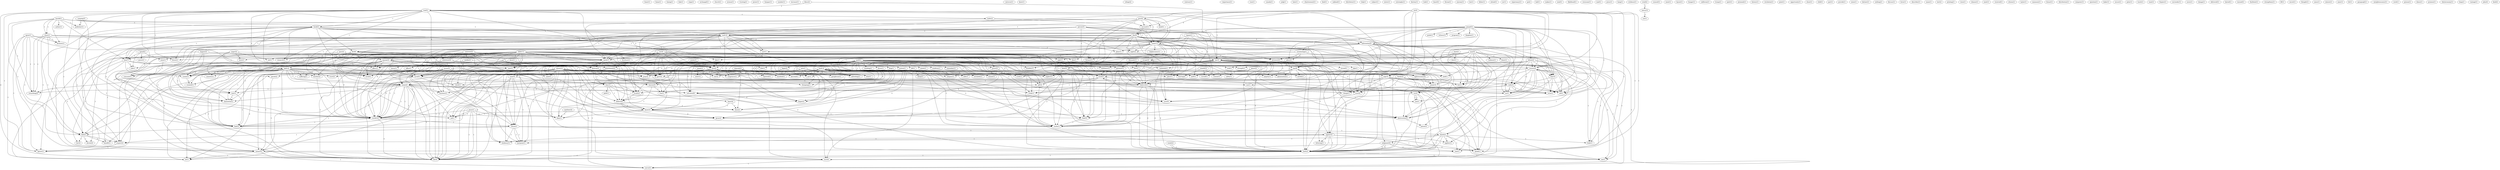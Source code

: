 digraph G {
  boast [ label="boast(1)" ];
  home [ label="home(1)" ];
  timing [ label="timing(1)" ];
  luke [ label="luke(1)" ];
  reign [ label="reign(1)" ];
  archangel [ label="archangel(1)" ];
  church [ label="church(1)" ];
  avenue [ label="avenue(1)" ];
  trusting [ label="trusting(1)" ];
  power [ label="power(1)" ];
  bumper [ label="bumper(1)" ];
  number [ label="number(1)" ];
  increase [ label="increase(1)" ];
  agree [ label="agree(1)" ];
  declares [ label="declares(1)" ];
  information [ label="information(5)" ];
  feel [ label="feel(2)" ];
  ignore [ label="ignore(1)" ];
  saved [ label="saved(1)" ];
  means [ label="means(5)" ];
  everything [ label="everything(2)" ];
  lot [ label="lot(1)" ];
  universe [ label="universe(1)" ];
  someone [ label="someone(2)" ];
  substitute [ label="substitute(4)" ];
  punishment [ label="punishment(2)" ];
  bear [ label="bear(3)" ];
  earth [ label="earth(7)" ];
  wrath [ label="wrath(2)" ];
  believe [ label="believe(4)" ];
  came [ label="came(1)" ];
  damnation [ label="damnation(1)" ];
  person [ label="person(3)" ];
  end [ label="end(10)" ];
  place [ label="place(1)" ];
  come [ label="come(11)" ];
  way [ label="way(9)" ];
  sight [ label="sight(1)" ];
  teaches [ label="teaches(2)" ];
  sinner [ label="sinner(3)" ];
  world [ label="world(10)" ];
  knew [ label="knew(1)" ];
  refuge [ label="refuge(2)" ];
  contrary [ label="contrary(1)" ];
  importance [ label="importance(1)" ];
  rose [ label="rose(1)" ];
  canada [ label="canada(1)" ];
  judg [ label="judg(1)" ];
  anger [ label="anger(2)" ];
  perish [ label="perish(2)" ];
  burn [ label="burn(1)" ];
  set [ label="set(1)" ];
  hell [ label="hell(14)" ];
  consume [ label="consume(1)" ];
  hate [ label="hate(1)" ];
  chastisement [ label="chastisement(1)" ];
  bless [ label="bless(2)" ];
  read [ label="read(1)" ];
  one [ label="one(3)" ];
  gospel [ label="gospel(3)" ];
  guide [ label="guide(1)" ];
  everlasting [ label="everlasting(1)" ];
  glory [ label="glory(2)" ];
  witness [ label="witness(1)" ];
  program [ label="program(1)" ];
  obtain [ label="obtain(2)" ];
  presence [ label="presence(2)" ];
  receive [ label="receive(2)" ];
  hear [ label="hear(3)" ];
  copy [ label="copy(3)" ];
  radio [ label="radio(3)" ];
  ica [ label="ica(1)" ];
  destruction [ label="destruction(3)" ];
  write [ label="write(1)" ];
  kingdom [ label="kingdom(1)" ];
  list [ label="list(1)" ];
  call [ label="call(1)" ];
  see [ label="see(1)" ];
  life [ label="life(9)" ];
  died [ label="died(1)" ];
  spend [ label="spend(2)" ];
  grave [ label="grave(1)" ];
  time [ label="time(7)" ];
  side [ label="side(1)" ];
  mine [ label="mine(1)" ];
  oakland [ label="oakland(1)" ];
  distributor [ label="distributor(1)" ];
  rock [ label="rock(1)" ];
  strength [ label="strength(1)" ];
  help [ label="help(1)" ];
  subject [ label="subject(1)" ];
  harold [ label="harold(1)" ];
  share [ label="share(1)" ];
  book [ label="book(4)" ];
  share [ label="share(1)" ];
  author [ label="author(1)" ];
  tract [ label="tract(4)" ];
  publisher [ label="publisher(1)" ];
  exists [ label="exists(1)" ];
  outweighs [ label="outweighs(1)" ];
  destiny [ label="destiny(1)" ];
  love [ label="love(3)" ];
  despise [ label="despise(1)" ];
  believeth [ label="believeth(2)" ];
  foregoing [ label="foregoing(1)" ];
  charge [ label="charge(1)" ];
  gave [ label="gave(2)" ];
  loved [ label="loved(1)" ];
  believeth [ label="believeth(1)" ];
  hold [ label="hold(1)" ];
  look [ label="look(1)" ];
  heard [ label="heard(1)" ];
  throne [ label="throne(1)" ];
  journey [ label="journey(1)" ];
  holds [ label="holds(2)" ];
  future [ label="future(1)" ];
  research [ label="research(1)" ];
  offers [ label="offers(1)" ];
  respect [ label="respect(2)" ];
  sees [ label="sees(1)" ];
  love [ label="love(2)" ];
  find [ label="find(3)" ];
  law [ label="law(1)" ];
  father [ label="father(1)" ];
  attend [ label="attend(1)" ];
  mr [ label="mr(1)" ];
  account [ label="account(1)" ];
  expectancy [ label="expectancy(1)" ];
  go [ label="go(2)" ];
  laid [ label="laid(1)" ];
  makes [ label="makes(1)" ];
  sin [ label="sin(4)" ];
  give [ label="give(4)" ];
  day [ label="day(6)" ];
  death [ label="death(2)" ];
  word [ label="word(3)" ];
  body [ label="body(1)" ];
  judgment [ label="judgment(4)" ];
  righteousness [ label="righteousness(4)" ];
  appear [ label="appear(2)" ];
  speak [ label="speak(1)" ];
  seat [ label="seat(1)" ];
  hath [ label="hath(2)" ];
  hath [ label="hath(2)" ];
  send [ label="send(1)" ];
  likelihood [ label="likelihood(1)" ];
  everyone [ label="everyone(1)" ];
  mail [ label="mail(1)" ];
  mielke [ label="mielke(2)" ];
  office [ label="office(1)" ];
  dave [ label="dave(1)" ];
  press [ label="press(1)" ];
  hang [ label="hang(1)" ];
  return [ label="return(1)" ];
  applies [ label="applies(1)" ];
  tendency [ label="tendency(1)" ];
  postpone [ label="postpone(1)" ];
  psalm [ label="psalm(3)" ];
  evidence [ label="evidence(1)" ];
  cried [ label="cried(2)" ];
  mercy [ label="mercy(3)" ];
  counsel [ label="counsel(1)" ];
  ment [ label="ment(1)" ];
  heed [ label="heed(1)" ];
  faith [ label="faith(5)" ];
  heart [ label="heart(4)" ];
  idea [ label="idea(1)" ];
  layout [ label="layout(1)" ];
  hunger [ label="hunger(1)" ];
  california [ label="california(1)" ];
  trump [ label="trump(1)" ];
  spirit [ label="spirit(1)" ];
  jeremiah [ label="jeremiah(1)" ];
  repent [ label="repent(1)" ];
  escape [ label="escape(4)" ];
  refreshing [ label="refreshing(1)" ];
  son [ label="son(4)" ];
  sent [ label="sent(1)" ];
  heat [ label="heat(2)" ];
  dust [ label="dust(1)" ];
  works [ label="works(1)" ];
  poison [ label="poison(1)" ];
  history [ label="history(1)" ];
  worry [ label="worry(1)" ];
  revelation [ label="revelation(1)" ];
  point [ label="point(1)" ];
  fire [ label="fire(6)" ];
  title [ label="title(1)" ];
  cast [ label="cast(1)" ];
  lake [ label="lake(1)" ];
  check [ label="check(1)" ];
  opportunity [ label="opportunity(1)" ];
  guilt [ label="guilt(1)" ];
  save [ label="save(5)" ];
  fact [ label="fact(1)" ];
  neglect [ label="neglect(1)" ];
  salvation [ label="salvation(8)" ];
  began [ label="began(2)" ];
  shout [ label="shout(1)" ];
  child [ label="child(1)" ];
  part [ label="part(1)" ];
  provide [ label="provide(1)" ];
  night [ label="night(2)" ];
  plans [ label="plans(1)" ];
  tells [ label="tells(1)" ];
  thief [ label="thief(3)" ];
  furnace [ label="furnace(1)" ];
  gives [ label="gives(2)" ];
  return [ label="return(1)" ];
  know [ label="know(3)" ];
  vengeance [ label="vengeance(1)" ];
  create [ label="create(1)" ];
  obey [ label="obey(1)" ];
  noise [ label="noise(1)" ];
  declare [ label="declare(1)" ];
  nothing [ label="nothing(1)" ];
  cometh [ label="cometh(3)" ];
  travail [ label="travail(1)" ];
  woman [ label="woman(1)" ];
  hearing [ label="hearing(2)" ];
  discuss [ label="discuss(1)" ];
  loves [ label="loves(1)" ];
  describes [ label="describes(1)" ];
  man [ label="man(5)" ];
  violence [ label="violence(1)" ];
  beast [ label="beast(1)" ];
  cry [ label="cry(1)" ];
  sackcloth [ label="sackcloth(1)" ];
  cry [ label="cry(2)" ];
  yea [ label="yea(1)" ];
  turn [ label="turn(4)" ];
  serve [ label="serve(3)" ];
  pass [ label="pass(2)" ];
  anyone [ label="anyone(3)" ];
  melt [ label="melt(1)" ];
  benefit [ label="benefit(1)" ];
  happen [ label="happen(2)" ];
  destroy [ label="destroy(2)" ];
  name [ label="name(1)" ];
  helplessness [ label="helplessness(1)" ];
  humility [ label="humility(1)" ];
  sinfulness [ label="sinfulness(1)" ];
  ure [ label="ure(1)" ];
  text [ label="text(2)" ];
  printing [ label="printing(1)" ];
  voice [ label="voice(1)" ];
  cleanse [ label="cleanse(1)" ];
  meet [ label="meet(1)" ];
  received [ label="received(1)" ];
  second [ label="second(1)" ];
  take [ label="take(1)" ];
  iniquity [ label="iniquity(1)" ];
  ottawa [ label="ottawa(1)" ];
  taylor [ label="taylor(1)" ];
  mammon [ label="mammon(1)" ];
  gift [ label="gift(2)" ];
  breast [ label="breast(1)" ];
  loveth [ label="loveth(1)" ];
  abomination [ label="abomination(1)" ];
  truth [ label="truth(1)" ];
  peace [ label="peace(2)" ];
  safety [ label="safety(1)" ];
  distribution [ label="distribution(1)" ];
  computer [ label="computer(1)" ];
  question [ label="question(1)" ];
  baker [ label="baker(1)" ];
  secure [ label="secure(1)" ];
  bible [ label="bible(11)" ];
  brochure [ label="brochure(1)" ];
  use [ label="use(1)" ];
  mean [ label="mean(1)" ];
  grace [ label="grace(2)" ];
  consists [ label="consists(1)" ];
  study [ label="study(1)" ];
  suffering [ label="suffering(1)" ];
  mean [ label="mean(2)" ];
  business [ label="business(1)" ];
  peter [ label="peter(1)" ];
  davem [ label="davem(2)" ];
  bnr [ label="bnr(2)" ];
  acts [ label="acts(1)" ];
  thou [ label="thou(2)" ];
  shun [ label="shun(1)" ];
  paraphrase [ label="paraphrase(1)" ];
  touch [ label="touch(1)" ];
  want [ label="want(1)" ];
  forgive [ label="forgive(1)" ];
  created [ label="created(1)" ];
  trust [ label="trust(2)" ];
  ual [ label="ual(1)" ];
  surrender [ label="surrender(1)" ];
  saves [ label="saves(1)" ];
  change [ label="change(1)" ];
  delivered [ label="delivered(1)" ];
  savior [ label="savior(5)" ];
  pray [ label="pray(2)" ];
  city [ label="city(2)" ];
  demands [ label="demands(1)" ];
  payment [ label="payment(1)" ];
  hatred [ label="hatred(1)" ];
  warned [ label="warned(1)" ];
  facilitate [ label="facilitate(1)" ];
  strengthens [ label="strengthens(1)" ];
  lift [ label="lift(1)" ];
  secret [ label="secret(1)" ];
  thought [ label="thought(1)" ];
  lord [ label="lord(13)" ];
  revealeth [ label="revealeth(1)" ];
  remain [ label="remain(1)" ];
  sheep [ label="sheep(1)" ];
  descend [ label="descend(1)" ];
  air [ label="air(1)" ];
  heaven [ label="heaven(5)" ];
  rise [ label="rise(1)" ];
  god [ label="god(61)" ];
  standing [ label="standing(1)" ];
  none [ label="none(5)" ];
  begin [ label="begin(2)" ];
  throw [ label="throw(1)" ];
  king [ label="king(1)" ];
  justice [ label="justice(1)" ];
  tell [ label="tell(1)" ];
  smote [ label="smote(1)" ];
  condition [ label="condition(1)" ];
  remember [ label="remember(1)" ];
  repented [ label="repented(1)" ];
  humbled [ label="humbled(1)" ];
  lettering [ label="lettering(1)" ];
  family [ label="family(2)" ];
  christ [ label="christ(21)" ];
  amos [ label="amos(1)" ];
  ontario [ label="ontario(1)" ];
  jonah [ label="jonah(3)" ];
  enter [ label="enter(1)" ];
  amer [ label="amer(1)" ];
  bit [ label="bit(1)" ];
  nineveh [ label="nineveh(3)" ];
  paragraph [ label="paragraph(1)" ];
  unrighteousness [ label="unrighteousness(1)" ];
  work [ label="work(1)" ];
  grenon [ label="grenon(1)" ];
  isaiah [ label="isaiah(2)" ];
  doesn [ label="doesn(1)" ];
  promise [ label="promise(1)" ];
  deuteronomy [ label="deuteronomy(1)" ];
  jesus [ label="jesus(10)" ];
  heap [ label="heap(1)" ];
  camping [ label="camping(3)" ];
  jesus [ label="jesus(1)" ];
  vantage [ label="vantage(1)" ];
  matthew [ label="matthew(4)" ];
  john [ label="john(4)" ];
  kind [ label="kind(2)" ];
  agree -> declares [ label="1" ];
  agree -> information [ label="1" ];
  agree -> feel [ label="1" ];
  agree -> ignore [ label="1" ];
  agree -> saved [ label="1" ];
  agree -> means [ label="1" ];
  agree -> everything [ label="1" ];
  agree -> lot [ label="1" ];
  someone -> substitute [ label="1" ];
  someone -> punishment [ label="1" ];
  someone -> bear [ label="1" ];
  someone -> earth [ label="1" ];
  someone -> wrath [ label="1" ];
  someone -> believe [ label="1" ];
  someone -> came [ label="1" ];
  someone -> damnation [ label="1" ];
  person -> punishment [ label="1" ];
  person -> end [ label="1" ];
  person -> place [ label="1" ];
  person -> come [ label="1" ];
  person -> way [ label="1" ];
  person -> sight [ label="1" ];
  person -> teaches [ label="1" ];
  person -> sinner [ label="1" ];
  person -> world [ label="1" ];
  anger -> perish [ label="1" ];
  anger -> burn [ label="1" ];
  anger -> set [ label="1" ];
  anger -> earth [ label="1" ];
  anger -> hell [ label="1" ];
  anger -> consume [ label="1" ];
  bless -> read [ label="1" ];
  bless -> one [ label="1" ];
  gospel -> guide [ label="1" ];
  gospel -> everlasting [ label="1" ];
  gospel -> glory [ label="1" ];
  gospel -> witness [ label="1" ];
  gospel -> program [ label="1" ];
  gospel -> end [ label="1" ];
  gospel -> obtain [ label="1" ];
  gospel -> come [ label="1" ];
  gospel -> presence [ label="1" ];
  gospel -> information [ label="1" ];
  gospel -> receive [ label="1" ];
  gospel -> hear [ label="1" ];
  gospel -> copy [ label="1" ];
  gospel -> radio [ label="1" ];
  gospel -> ica [ label="1" ];
  gospel -> destruction [ label="1" ];
  gospel -> write [ label="1" ];
  gospel -> kingdom [ label="1" ];
  gospel -> world [ label="1" ];
  gospel -> list [ label="1" ];
  gospel -> call [ label="1" ];
  everlasting -> glory [ label="1" ];
  everlasting -> presence [ label="1" ];
  everlasting -> wrath [ label="1" ];
  everlasting -> destruction [ label="1" ];
  everlasting -> see [ label="1" ];
  everlasting -> life [ label="2" ];
  spend -> grave [ label="1" ];
  spend -> time [ label="1" ];
  spend -> side [ label="1" ];
  spend -> mine [ label="1" ];
  glory -> rock [ label="1" ];
  glory -> strength [ label="1" ];
  harold -> share [ label="1" ];
  harold -> declares [ label="1" ];
  harold -> book [ label="1" ];
  harold -> end [ label="1" ];
  harold -> share [ label="1" ];
  harold -> time [ label="1" ];
  harold -> feel [ label="1" ];
  harold -> author [ label="1" ];
  harold -> everything [ label="1" ];
  harold -> tract [ label="1" ];
  harold -> publisher [ label="1" ];
  love -> perish [ label="1" ];
  love -> despise [ label="1" ];
  love -> believeth [ label="1" ];
  love -> copy [ label="1" ];
  love -> foregoing [ label="1" ];
  love -> charge [ label="1" ];
  love -> gave [ label="1" ];
  love -> loved [ label="1" ];
  love -> tract [ label="1" ];
  love -> believeth [ label="1" ];
  love -> hold [ label="1" ];
  love -> world [ label="1" ];
  love -> life [ label="1" ];
  perish -> life [ label="1" ];
  read -> holds [ label="1" ];
  read -> book [ label="1" ];
  read -> come [ label="1" ];
  read -> believeth [ label="2" ];
  read -> future [ label="1" ];
  read -> research [ label="1" ];
  read -> offers [ label="2" ];
  read -> respect [ label="1" ];
  read -> ignore [ label="1" ];
  read -> gave [ label="2" ];
  read -> loved [ label="2" ];
  read -> sees [ label="2" ];
  read -> believeth [ label="2" ];
  read -> love [ label="2" ];
  read -> world [ label="2" ];
  read -> find [ label="1" ];
  read -> life [ label="2" ];
  share -> declares [ label="1" ];
  share -> information [ label="1" ];
  share -> feel [ label="1" ];
  share -> everything [ label="1" ];
  share -> tract [ label="1" ];
  holds -> account [ label="1" ];
  holds -> come [ label="1" ];
  holds -> ignore [ label="1" ];
  sin -> give [ label="1" ];
  sin -> account [ label="1" ];
  sin -> day [ label="3" ];
  sin -> death [ label="1" ];
  sin -> one [ label="1" ];
  sin -> receive [ label="1" ];
  sin -> word [ label="1" ];
  sin -> body [ label="1" ];
  sin -> judgment [ label="1" ];
  sin -> righteousness [ label="2" ];
  sin -> appear [ label="1" ];
  sin -> speak [ label="1" ];
  sin -> seat [ label="1" ];
  sin -> hath [ label="3" ];
  sin -> hath [ label="3" ];
  mielke -> love [ label="1" ];
  mielke -> office [ label="1" ];
  dave -> love [ label="1" ];
  dave -> office [ label="1" ];
  return -> death [ label="1" ];
  return -> applies [ label="1" ];
  return -> feel [ label="1" ];
  return -> respect [ label="1" ];
  return -> appear [ label="1" ];
  return -> tendency [ label="1" ];
  return -> postpone [ label="1" ];
  psalm -> love [ label="1" ];
  cried -> mercy [ label="1" ];
  give -> heed [ label="1" ];
  give -> account [ label="1" ];
  give -> end [ label="1" ];
  give -> come [ label="1" ];
  give -> day [ label="1" ];
  give -> faith [ label="1" ];
  give -> earth [ label="1" ];
  give -> heart [ label="1" ];
  give -> idea [ label="1" ];
  repent -> escape [ label="1" ];
  repent -> come [ label="1" ];
  repent -> presence [ label="1" ];
  repent -> way [ label="1" ];
  repent -> refreshing [ label="1" ];
  son -> one [ label="2" ];
  son -> believeth [ label="3" ];
  son -> wrath [ label="2" ];
  son -> offers [ label="1" ];
  son -> sent [ label="1" ];
  son -> gave [ label="1" ];
  son -> loved [ label="1" ];
  son -> sees [ label="1" ];
  son -> believeth [ label="3" ];
  son -> hath [ label="2" ];
  son -> love [ label="1" ];
  son -> world [ label="1" ];
  son -> hath [ label="2" ];
  son -> see [ label="2" ];
  son -> life [ label="3" ];
  heat -> earth [ label="1" ];
  heat -> dust [ label="1" ];
  heat -> destruction [ label="1" ];
  heat -> works [ label="1" ];
  heat -> poison [ label="1" ];
  substitute -> punishment [ label="1" ];
  substitute -> bear [ label="1" ];
  substitute -> worry [ label="1" ];
  substitute -> damnation [ label="1" ];
  punishment -> place [ label="1" ];
  punishment -> damnation [ label="1" ];
  book -> end [ label="1" ];
  book -> fire [ label="1" ];
  book -> come [ label="1" ];
  book -> title [ label="1" ];
  book -> information [ label="2" ];
  book -> time [ label="1" ];
  book -> future [ label="1" ];
  book -> research [ label="1" ];
  book -> respect [ label="1" ];
  book -> ignore [ label="1" ];
  book -> cast [ label="1" ];
  book -> lake [ label="1" ];
  book -> check [ label="1" ];
  book -> find [ label="2" ];
  book -> life [ label="1" ];
  account -> day [ label="1" ];
  bear -> guilt [ label="1" ];
  bear -> wrath [ label="1" ];
  bear -> believe [ label="1" ];
  bear -> save [ label="1" ];
  escape -> rock [ label="1" ];
  escape -> strength [ label="1" ];
  escape -> fact [ label="1" ];
  escape -> neglect [ label="1" ];
  escape -> salvation [ label="1" ];
  escape -> began [ label="1" ];
  end -> place [ label="1" ];
  end -> fire [ label="1" ];
  end -> come [ label="6" ];
  end -> information [ label="1" ];
  end -> night [ label="1" ];
  end -> plans [ label="1" ];
  end -> time [ label="1" ];
  end -> earth [ label="1" ];
  end -> saved [ label="1" ];
  end -> tells [ label="1" ];
  end -> sent [ label="1" ];
  end -> cast [ label="1" ];
  end -> thief [ label="1" ];
  end -> furnace [ label="1" ];
  end -> damnation [ label="1" ];
  end -> save [ label="1" ];
  end -> gives [ label="1" ];
  end -> world [ label="6" ];
  end -> find [ label="1" ];
  end -> return [ label="1" ];
  end -> life [ label="1" ];
  obtain -> title [ label="1" ];
  obtain -> receive [ label="1" ];
  obtain -> hear [ label="1" ];
  obtain -> radio [ label="1" ];
  obtain -> ica [ label="1" ];
  obtain -> check [ label="1" ];
  obtain -> write [ label="1" ];
  obtain -> find [ label="1" ];
  obtain -> list [ label="1" ];
  obtain -> call [ label="1" ];
  fire -> burn [ label="2" ];
  fire -> presence [ label="1" ];
  fire -> set [ label="2" ];
  fire -> earth [ label="2" ];
  fire -> hell [ label="2" ];
  fire -> mine [ label="2" ];
  fire -> know [ label="1" ];
  fire -> destruction [ label="1" ];
  fire -> vengeance [ label="1" ];
  fire -> create [ label="1" ];
  fire -> consume [ label="2" ];
  fire -> obey [ label="1" ];
  cometh -> word [ label="1" ];
  cometh -> travail [ label="1" ];
  cometh -> woman [ label="1" ];
  cometh -> hearing [ label="1" ];
  man -> despise [ label="1" ];
  man -> violence [ label="1" ];
  man -> one [ label="2" ];
  man -> way [ label="1" ];
  man -> beast [ label="1" ];
  man -> cry [ label="1" ];
  man -> sackcloth [ label="1" ];
  man -> hold [ label="1" ];
  man -> cry [ label="1" ];
  man -> yea [ label="1" ];
  man -> love [ label="1" ];
  man -> turn [ label="1" ];
  man -> serve [ label="1" ];
  pass -> earth [ label="1" ];
  pass -> anyone [ label="1" ];
  pass -> feel [ label="1" ];
  pass -> melt [ label="1" ];
  pass -> works [ label="1" ];
  pass -> benefit [ label="1" ];
  happen -> time [ label="1" ];
  happen -> earth [ label="1" ];
  happen -> destroy [ label="1" ];
  happen -> create [ label="1" ];
  happen -> world [ label="1" ];
  come -> presence [ label="1" ];
  come -> night [ label="3" ];
  come -> way [ label="1" ];
  come -> plans [ label="1" ];
  come -> helplessness [ label="1" ];
  come -> earth [ label="1" ];
  come -> ignore [ label="1" ];
  come -> saved [ label="1" ];
  come -> melt [ label="1" ];
  come -> cast [ label="1" ];
  come -> thief [ label="3" ];
  come -> works [ label="1" ];
  come -> furnace [ label="1" ];
  come -> save [ label="1" ];
  come -> humility [ label="1" ];
  come -> sinfulness [ label="1" ];
  come -> tract [ label="1" ];
  mercy -> ure [ label="1" ];
  day -> information [ label="1" ];
  day -> night [ label="2" ];
  day -> earth [ label="1" ];
  day -> righteousness [ label="1" ];
  day -> tells [ label="1" ];
  day -> know [ label="1" ];
  day -> melt [ label="1" ];
  day -> thief [ label="2" ];
  day -> means [ label="1" ];
  day -> works [ label="1" ];
  day -> gives [ label="1" ];
  day -> hath [ label="1" ];
  day -> world [ label="1" ];
  day -> hath [ label="1" ];
  share -> information [ label="1" ];
  share -> feel [ label="1" ];
  share -> everything [ label="1" ];
  share -> tract [ label="1" ];
  death -> receive [ label="1" ];
  death -> word [ label="1" ];
  death -> applies [ label="1" ];
  death -> body [ label="1" ];
  death -> respect [ label="1" ];
  death -> judgment [ label="1" ];
  death -> speak [ label="1" ];
  death -> seat [ label="1" ];
  death -> hath [ label="1" ];
  death -> hath [ label="1" ];
  presence -> way [ label="1" ];
  information -> night [ label="1" ];
  information -> time [ label="1" ];
  information -> receive [ label="1" ];
  information -> hear [ label="1" ];
  information -> copy [ label="1" ];
  information -> tells [ label="1" ];
  information -> radio [ label="1" ];
  information -> thief [ label="1" ];
  information -> ica [ label="1" ];
  information -> write [ label="1" ];
  information -> list [ label="1" ];
  information -> call [ label="1" ];
  one -> way [ label="2" ];
  one -> believeth [ label="1" ];
  one -> receive [ label="1" ];
  one -> word [ label="1" ];
  one -> applies [ label="1" ];
  one -> second [ label="1" ];
  one -> feel [ label="1" ];
  one -> offers [ label="1" ];
  one -> body [ label="1" ];
  one -> respect [ label="1" ];
  one -> appear [ label="1" ];
  one -> take [ label="1" ];
  one -> speak [ label="1" ];
  one -> save [ label="1" ];
  one -> gave [ label="1" ];
  one -> iniquity [ label="1" ];
  one -> loved [ label="1" ];
  one -> sees [ label="1" ];
  one -> believeth [ label="1" ];
  one -> hold [ label="2" ];
  one -> tendency [ label="1" ];
  one -> hath [ label="2" ];
  one -> love [ label="3" ];
  one -> world [ label="1" ];
  one -> hath [ label="2" ];
  one -> return [ label="1" ];
  one -> postpone [ label="1" ];
  one -> life [ label="2" ];
  night -> earth [ label="1" ];
  night -> melt [ label="1" ];
  night -> works [ label="1" ];
  faith -> word [ label="1" ];
  faith -> gift [ label="2" ];
  faith -> works [ label="2" ];
  faith -> hearing [ label="1" ];
  way -> loveth [ label="1" ];
  way -> abomination [ label="1" ];
  way -> righteousness [ label="1" ];
  way -> appear [ label="1" ];
  way -> truth [ label="1" ];
  way -> iniquity [ label="1" ];
  way -> hath [ label="1" ];
  way -> hath [ label="1" ];
  way -> life [ label="1" ];
  peace -> travail [ label="1" ];
  peace -> woman [ label="1" ];
  peace -> destruction [ label="1" ];
  peace -> safety [ label="1" ];
  bible -> time [ label="2" ];
  bible -> side [ label="1" ];
  bible -> believeth [ label="1" ];
  bible -> sight [ label="1" ];
  bible -> hear [ label="1" ];
  bible -> loveth [ label="1" ];
  bible -> earth [ label="1" ];
  bible -> anyone [ label="1" ];
  bible -> brochure [ label="1" ];
  bible -> future [ label="1" ];
  bible -> research [ label="1" ];
  bible -> teaches [ label="2" ];
  bible -> abomination [ label="1" ];
  bible -> offers [ label="1" ];
  bible -> use [ label="1" ];
  bible -> respect [ label="1" ];
  bible -> ignore [ label="1" ];
  bible -> saved [ label="3" ];
  bible -> believe [ label="1" ];
  bible -> righteousness [ label="1" ];
  bible -> mean [ label="1" ];
  bible -> gift [ label="1" ];
  bible -> tells [ label="1" ];
  bible -> know [ label="1" ];
  bible -> thief [ label="1" ];
  bible -> idea [ label="1" ];
  bible -> means [ label="3" ];
  bible -> grace [ label="1" ];
  bible -> works [ label="1" ];
  bible -> gave [ label="1" ];
  bible -> loved [ label="1" ];
  bible -> gives [ label="1" ];
  bible -> consists [ label="1" ];
  bible -> sees [ label="1" ];
  bible -> study [ label="1" ];
  bible -> believeth [ label="1" ];
  bible -> suffering [ label="1" ];
  bible -> mean [ label="1" ];
  bible -> business [ label="1" ];
  bible -> love [ label="1" ];
  bible -> world [ label="4" ];
  bible -> salvation [ label="1" ];
  bible -> find [ label="1" ];
  bible -> return [ label="1" ];
  bible -> lot [ label="2" ];
  bible -> life [ label="1" ];
  time -> side [ label="1" ];
  time -> destroy [ label="1" ];
  time -> saved [ label="2" ];
  time -> davem [ label="1" ];
  time -> create [ label="1" ];
  time -> bnr [ label="1" ];
  acts -> saved [ label="1" ];
  acts -> refreshing [ label="1" ];
  acts -> truth [ label="1" ];
  acts -> thou [ label="1" ];
  acts -> shun [ label="1" ];
  acts -> paraphrase [ label="1" ];
  acts -> life [ label="1" ];
  believeth -> wrath [ label="2" ];
  believeth -> hath [ label="2" ];
  believeth -> hath [ label="2" ];
  believeth -> see [ label="2" ];
  receive -> hear [ label="1" ];
  receive -> word [ label="1" ];
  receive -> body [ label="1" ];
  receive -> radio [ label="1" ];
  receive -> ica [ label="1" ];
  receive -> speak [ label="1" ];
  receive -> write [ label="1" ];
  receive -> hath [ label="1" ];
  receive -> hath [ label="1" ];
  receive -> list [ label="1" ];
  receive -> call [ label="1" ];
  hear -> ica [ label="1" ];
  hear -> write [ label="1" ];
  hear -> study [ label="1" ];
  hear -> call [ label="1" ];
  word -> use [ label="1" ];
  word -> mean [ label="1" ];
  word -> speak [ label="1" ];
  word -> study [ label="1" ];
  word -> mean [ label="1" ];
  word -> business [ label="1" ];
  word -> salvation [ label="1" ];
  earth -> wrath [ label="1" ];
  earth -> destroy [ label="2" ];
  earth -> believe [ label="1" ];
  earth -> righteousness [ label="1" ];
  earth -> works [ label="1" ];
  earth -> create [ label="2" ];
  hell -> teaches [ label="1" ];
  hell -> saved [ label="1" ];
  hell -> righteousness [ label="1" ];
  hell -> refreshing [ label="1" ];
  hell -> mean [ label="1" ];
  hell -> know [ label="2" ];
  hell -> sent [ label="1" ];
  hell -> means [ label="1" ];
  hell -> damnation [ label="1" ];
  hell -> consists [ label="1" ];
  hell -> sinner [ label="1" ];
  hell -> create [ label="2" ];
  hell -> suffering [ label="1" ];
  hell -> created [ label="2" ];
  hell -> mean [ label="1" ];
  hell -> world [ label="2" ];
  hell -> trust [ label="1" ];
  hell -> ual [ label="1" ];
  hell -> find [ label="1" ];
  hell -> consume [ label="1" ];
  hell -> lot [ label="1" ];
  hell -> life [ label="1" ];
  heart -> know [ label="1" ];
  heart -> thou [ label="1" ];
  anyone -> feel [ label="1" ];
  anyone -> offers [ label="1" ];
  anyone -> believe [ label="1" ];
  anyone -> gave [ label="1" ];
  anyone -> loved [ label="1" ];
  anyone -> sees [ label="1" ];
  anyone -> believeth [ label="1" ];
  anyone -> love [ label="1" ];
  anyone -> world [ label="1" ];
  anyone -> benefit [ label="1" ];
  anyone -> life [ label="1" ];
  wrath -> believe [ label="1" ];
  savior -> saved [ label="1" ];
  savior -> know [ label="1" ];
  savior -> means [ label="1" ];
  savior -> pray [ label="1" ];
  savior -> world [ label="1" ];
  savior -> ual [ label="1" ];
  savior -> lot [ label="1" ];
  destroy -> gave [ label="1" ];
  destroy -> create [ label="1" ];
  destroy -> city [ label="1" ];
  copy -> radio [ label="1" ];
  copy -> ica [ label="1" ];
  copy -> charge [ label="1" ];
  copy -> check [ label="1" ];
  copy -> write [ label="1" ];
  copy -> tract [ label="1" ];
  copy -> find [ label="1" ];
  copy -> list [ label="1" ];
  copy -> call [ label="1" ];
  demands -> payment [ label="1" ];
  teaches -> world [ label="1" ];
  feel -> respect [ label="1" ];
  feel -> davem [ label="1" ];
  feel -> bnr [ label="1" ];
  feel -> benefit [ label="2" ];
  lord -> saved [ label="1" ];
  lord -> believe [ label="1" ];
  lord -> revealeth [ label="1" ];
  lord -> righteousness [ label="1" ];
  lord -> refreshing [ label="1" ];
  lord -> remain [ label="3" ];
  lord -> tells [ label="1" ];
  lord -> know [ label="6" ];
  lord -> melt [ label="1" ];
  lord -> thief [ label="2" ];
  lord -> destruction [ label="3" ];
  lord -> vengeance [ label="3" ];
  lord -> means [ label="1" ];
  lord -> works [ label="1" ];
  lord -> sheep [ label="1" ];
  lord -> descend [ label="3" ];
  lord -> thou [ label="1" ];
  lord -> iniquity [ label="1" ];
  lord -> gives [ label="2" ];
  lord -> air [ label="3" ];
  lord -> hath [ label="1" ];
  lord -> heaven [ label="6" ];
  lord -> world [ label="1" ];
  lord -> neglect [ label="1" ];
  lord -> hath [ label="1" ];
  lord -> salvation [ label="1" ];
  lord -> ual [ label="1" ];
  lord -> rise [ label="3" ];
  lord -> turn [ label="1" ];
  lord -> began [ label="1" ];
  lord -> obey [ label="3" ];
  lord -> serve [ label="1" ];
  respect -> ignore [ label="1" ];
  judgment -> means [ label="1" ];
  judgment -> speak [ label="2" ];
  judgment -> seat [ label="2" ];
  judgment -> hath [ label="2" ];
  judgment -> hath [ label="2" ];
  cry -> save [ label="1" ];
  cry -> yea [ label="1" ];
  cry -> turn [ label="1" ];
  saved -> gift [ label="1" ];
  saved -> means [ label="1" ];
  saved -> works [ label="1" ];
  saved -> lot [ label="1" ];
  mine -> consume [ label="1" ];
  believe -> know [ label="2" ];
  believe -> thou [ label="1" ];
  believe -> gives [ label="2" ];
  god -> revealeth [ label="1" ];
  god -> righteousness [ label="3" ];
  god -> remain [ label="1" ];
  god -> mean [ label="3" ];
  god -> gift [ label="3" ];
  god -> sackcloth [ label="1" ];
  god -> tells [ label="1" ];
  god -> fact [ label="1" ];
  god -> foregoing [ label="1" ];
  god -> standing [ label="1" ];
  god -> know [ label="3" ];
  god -> sent [ label="1" ];
  god -> none [ label="1" ];
  god -> thief [ label="1" ];
  god -> payment [ label="1" ];
  god -> charge [ label="1" ];
  god -> came [ label="2" ];
  god -> begin [ label="2" ];
  god -> throw [ label="1" ];
  god -> destruction [ label="1" ];
  god -> vengeance [ label="1" ];
  god -> king [ label="2" ];
  god -> grace [ label="3" ];
  god -> works [ label="2" ];
  god -> save [ label="1" ];
  god -> gave [ label="4" ];
  god -> descend [ label="1" ];
  god -> justice [ label="1" ];
  god -> everything [ label="1" ];
  god -> thou [ label="2" ];
  god -> tell [ label="1" ];
  god -> loved [ label="3" ];
  god -> gives [ label="2" ];
  god -> smote [ label="1" ];
  god -> humility [ label="1" ];
  god -> sinfulness [ label="1" ];
  god -> tract [ label="1" ];
  god -> condition [ label="1" ];
  god -> sees [ label="3" ];
  god -> study [ label="2" ];
  god -> believeth [ label="4" ];
  god -> sinner [ label="4" ];
  god -> remember [ label="1" ];
  god -> shun [ label="1" ];
  god -> air [ label="1" ];
  god -> cry [ label="3" ];
  god -> paraphrase [ label="1" ];
  god -> yea [ label="1" ];
  god -> create [ label="4" ];
  god -> pray [ label="2" ];
  god -> created [ label="3" ];
  god -> mean [ label="3" ];
  god -> hath [ label="2" ];
  god -> business [ label="2" ];
  god -> heaven [ label="3" ];
  god -> love [ label="5" ];
  god -> world [ label="6" ];
  god -> neglect [ label="2" ];
  god -> hearing [ label="1" ];
  god -> hath [ label="2" ];
  god -> repented [ label="2" ];
  god -> humbled [ label="2" ];
  god -> salvation [ label="5" ];
  god -> city [ label="1" ];
  god -> rise [ label="1" ];
  god -> turn [ label="3" ];
  god -> began [ label="2" ];
  god -> see [ label="2" ];
  god -> obey [ label="1" ];
  god -> serve [ label="1" ];
  god -> life [ label="4" ];
  righteousness -> sinner [ label="1" ];
  appear -> speak [ label="1" ];
  appear -> seat [ label="1" ];
  appear -> tendency [ label="1" ];
  appear -> hath [ label="1" ];
  appear -> hath [ label="1" ];
  appear -> lettering [ label="2" ];
  appear -> postpone [ label="1" ];
  mean -> sent [ label="1" ];
  mean -> damnation [ label="1" ];
  mean -> everything [ label="1" ];
  mean -> study [ label="1" ];
  mean -> business [ label="1" ];
  mean -> world [ label="1" ];
  mean -> salvation [ label="1" ];
  mean -> find [ label="1" ];
  mean -> life [ label="1" ];
  gift -> works [ label="1" ];
  family -> foregoing [ label="1" ];
  family -> ica [ label="1" ];
  family -> charge [ label="1" ];
  family -> write [ label="1" ];
  family -> tract [ label="1" ];
  family -> list [ label="1" ];
  family -> call [ label="1" ];
  know -> thief [ label="1" ];
  know -> destruction [ label="1" ];
  know -> gives [ label="2" ];
  know -> world [ label="1" ];
  know -> obey [ label="1" ];
  radio -> ica [ label="2" ];
  radio -> charge [ label="1" ];
  radio -> write [ label="2" ];
  radio -> tract [ label="1" ];
  radio -> call [ label="2" ];
  christ -> none [ label="1" ];
  christ -> came [ label="1" ];
  christ -> destruction [ label="1" ];
  christ -> vengeance [ label="1" ];
  christ -> means [ label="3" ];
  christ -> speak [ label="1" ];
  christ -> save [ label="2" ];
  christ -> descend [ label="1" ];
  christ -> thou [ label="1" ];
  christ -> gives [ label="1" ];
  christ -> air [ label="1" ];
  christ -> create [ label="1" ];
  christ -> seat [ label="1" ];
  christ -> tendency [ label="1" ];
  christ -> pray [ label="1" ];
  christ -> hath [ label="2" ];
  christ -> heaven [ label="2" ];
  christ -> world [ label="2" ];
  christ -> hath [ label="2" ];
  christ -> trust [ label="1" ];
  christ -> ual [ label="1" ];
  christ -> rise [ label="1" ];
  christ -> turn [ label="1" ];
  christ -> return [ label="2" ];
  christ -> obey [ label="1" ];
  christ -> serve [ label="1" ];
  christ -> lot [ label="2" ];
  christ -> postpone [ label="1" ];
  christ -> life [ label="1" ];
  sent -> damnation [ label="1" ];
  sent -> find [ label="1" ];
  none -> tendency [ label="1" ];
  none -> heaven [ label="1" ];
  none -> return [ label="1" ];
  none -> postpone [ label="1" ];
  none -> life [ label="1" ];
  cast -> lake [ label="1" ];
  cast -> furnace [ label="1" ];
  thief -> works [ label="1" ];
  begin -> pray [ label="1" ];
  begin -> turn [ label="1" ];
  destruction -> poison [ label="1" ];
  means -> turn [ label="1" ];
  means -> serve [ label="1" ];
  means -> lot [ label="1" ];
  grace -> works [ label="1" ];
  jonah -> enter [ label="1" ];
  jonah -> city [ label="1" ];
  jonah -> began [ label="1" ];
  nineveh -> gave [ label="1" ];
  nineveh -> repented [ label="1" ];
  nineveh -> humbled [ label="1" ];
  nineveh -> city [ label="2" ];
  nineveh -> began [ label="1" ];
  gave -> believeth [ label="1" ];
  gave -> life [ label="1" ];
  tract -> lettering [ label="1" ];
  believeth -> hath [ label="2" ];
  believeth -> hath [ label="2" ];
  believeth -> see [ label="2" ];
  sinner -> cry [ label="1" ];
  cry -> yea [ label="1" ];
  cry -> turn [ label="1" ];
  create -> created [ label="1" ];
  isaiah -> hath [ label="1" ];
  isaiah -> hath [ label="1" ];
  mean -> business [ label="1" ];
  mean -> world [ label="1" ];
  mean -> salvation [ label="1" ];
  mean -> find [ label="1" ];
  mean -> life [ label="1" ];
  hath -> see [ label="1" ];
  hath -> life [ label="1" ];
  heaven -> rise [ label="1" ];
  heaven -> obey [ label="1" ];
  jesus -> world [ label="1" ];
  jesus -> ual [ label="1" ];
  jesus -> obey [ label="2" ];
  jesus -> life [ label="1" ];
  love -> world [ label="1" ];
  love -> life [ label="1" ];
  camping -> find [ label="1" ];
  camping -> publisher [ label="1" ];
  world -> find [ label="1" ];
  world -> return [ label="1" ];
  world -> life [ label="3" ];
  hath -> see [ label="1" ];
  hath -> life [ label="1" ];
  salvation -> turn [ label="1" ];
  salvation -> began [ label="2" ];
  jesus -> ual [ label="1" ];
  jesus -> obey [ label="2" ];
  jesus -> life [ label="1" ];
  matthew -> obey [ label="1" ];
  turn -> serve [ label="1" ];
  return -> postpone [ label="1" ];
}
